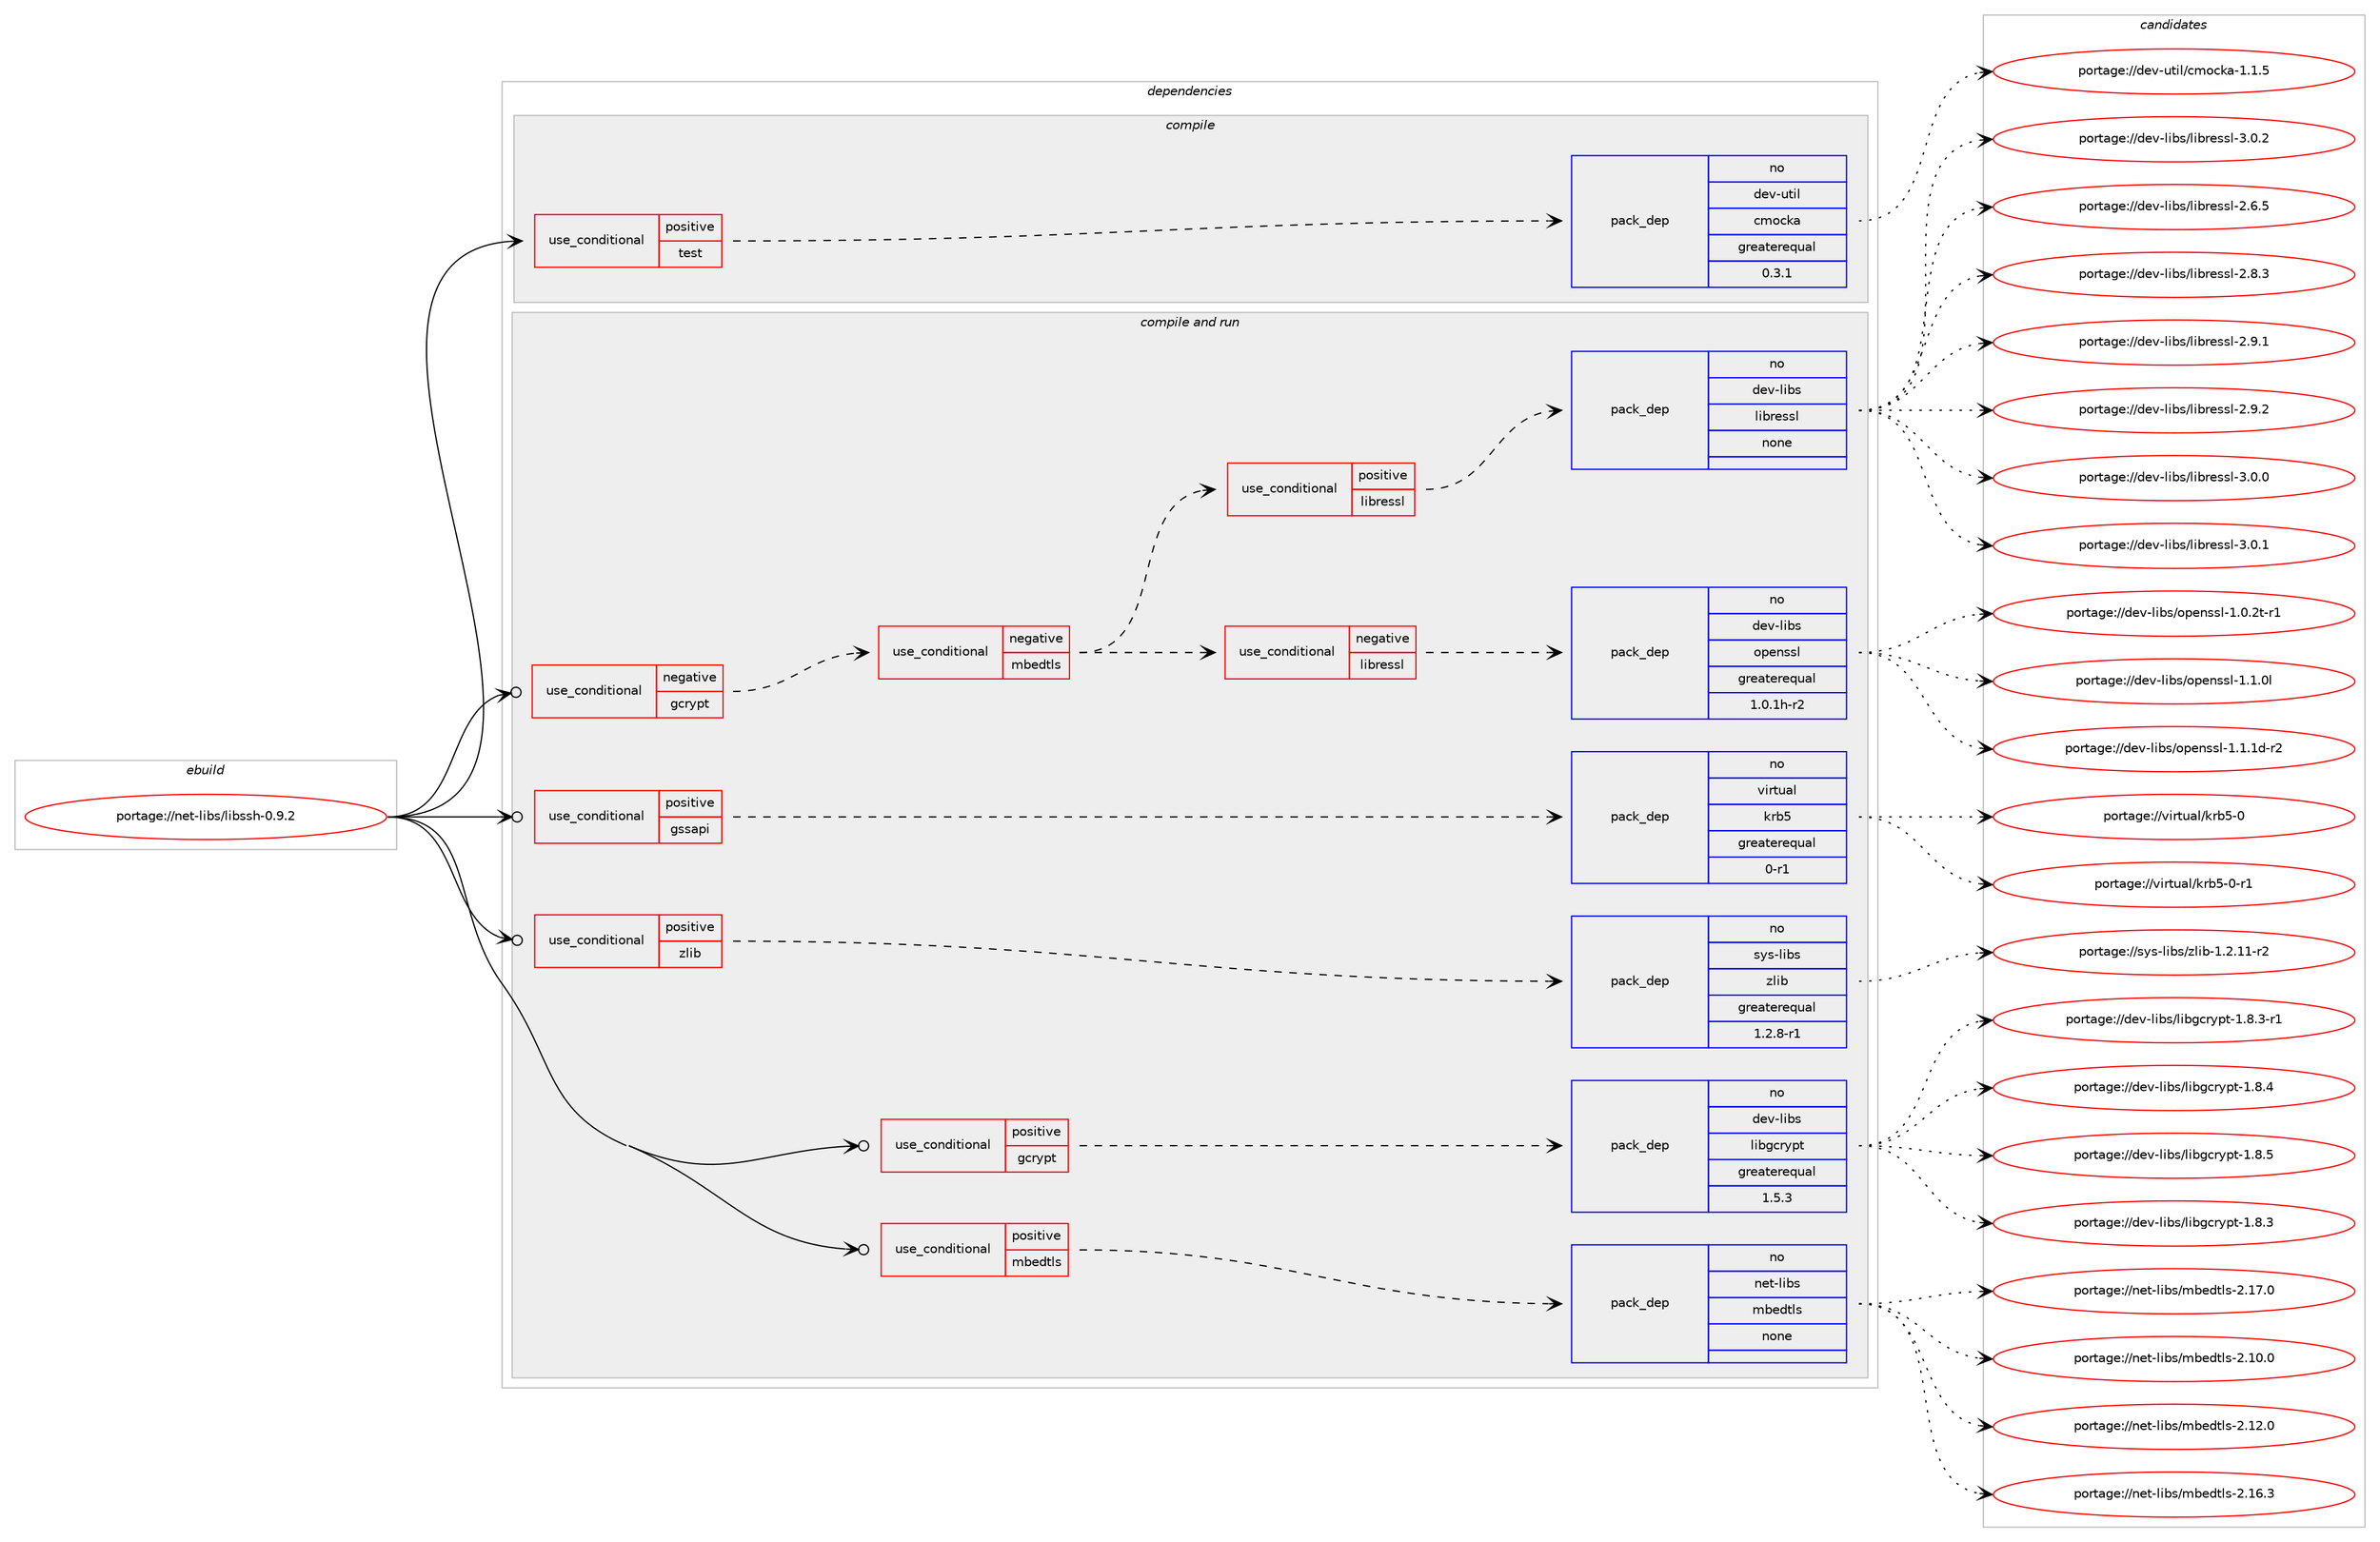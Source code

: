 digraph prolog {

# *************
# Graph options
# *************

newrank=true;
concentrate=true;
compound=true;
graph [rankdir=LR,fontname=Helvetica,fontsize=10,ranksep=1.5];#, ranksep=2.5, nodesep=0.2];
edge  [arrowhead=vee];
node  [fontname=Helvetica,fontsize=10];

# **********
# The ebuild
# **********

subgraph cluster_leftcol {
color=gray;
rank=same;
label=<<i>ebuild</i>>;
id [label="portage://net-libs/libssh-0.9.2", color=red, width=4, href="../net-libs/libssh-0.9.2.svg"];
}

# ****************
# The dependencies
# ****************

subgraph cluster_midcol {
color=gray;
label=<<i>dependencies</i>>;
subgraph cluster_compile {
fillcolor="#eeeeee";
style=filled;
label=<<i>compile</i>>;
subgraph cond90064 {
dependency360246 [label=<<TABLE BORDER="0" CELLBORDER="1" CELLSPACING="0" CELLPADDING="4"><TR><TD ROWSPAN="3" CELLPADDING="10">use_conditional</TD></TR><TR><TD>positive</TD></TR><TR><TD>test</TD></TR></TABLE>>, shape=none, color=red];
subgraph pack264194 {
dependency360247 [label=<<TABLE BORDER="0" CELLBORDER="1" CELLSPACING="0" CELLPADDING="4" WIDTH="220"><TR><TD ROWSPAN="6" CELLPADDING="30">pack_dep</TD></TR><TR><TD WIDTH="110">no</TD></TR><TR><TD>dev-util</TD></TR><TR><TD>cmocka</TD></TR><TR><TD>greaterequal</TD></TR><TR><TD>0.3.1</TD></TR></TABLE>>, shape=none, color=blue];
}
dependency360246:e -> dependency360247:w [weight=20,style="dashed",arrowhead="vee"];
}
id:e -> dependency360246:w [weight=20,style="solid",arrowhead="vee"];
}
subgraph cluster_compileandrun {
fillcolor="#eeeeee";
style=filled;
label=<<i>compile and run</i>>;
subgraph cond90065 {
dependency360248 [label=<<TABLE BORDER="0" CELLBORDER="1" CELLSPACING="0" CELLPADDING="4"><TR><TD ROWSPAN="3" CELLPADDING="10">use_conditional</TD></TR><TR><TD>negative</TD></TR><TR><TD>gcrypt</TD></TR></TABLE>>, shape=none, color=red];
subgraph cond90066 {
dependency360249 [label=<<TABLE BORDER="0" CELLBORDER="1" CELLSPACING="0" CELLPADDING="4"><TR><TD ROWSPAN="3" CELLPADDING="10">use_conditional</TD></TR><TR><TD>negative</TD></TR><TR><TD>mbedtls</TD></TR></TABLE>>, shape=none, color=red];
subgraph cond90067 {
dependency360250 [label=<<TABLE BORDER="0" CELLBORDER="1" CELLSPACING="0" CELLPADDING="4"><TR><TD ROWSPAN="3" CELLPADDING="10">use_conditional</TD></TR><TR><TD>negative</TD></TR><TR><TD>libressl</TD></TR></TABLE>>, shape=none, color=red];
subgraph pack264195 {
dependency360251 [label=<<TABLE BORDER="0" CELLBORDER="1" CELLSPACING="0" CELLPADDING="4" WIDTH="220"><TR><TD ROWSPAN="6" CELLPADDING="30">pack_dep</TD></TR><TR><TD WIDTH="110">no</TD></TR><TR><TD>dev-libs</TD></TR><TR><TD>openssl</TD></TR><TR><TD>greaterequal</TD></TR><TR><TD>1.0.1h-r2</TD></TR></TABLE>>, shape=none, color=blue];
}
dependency360250:e -> dependency360251:w [weight=20,style="dashed",arrowhead="vee"];
}
dependency360249:e -> dependency360250:w [weight=20,style="dashed",arrowhead="vee"];
subgraph cond90068 {
dependency360252 [label=<<TABLE BORDER="0" CELLBORDER="1" CELLSPACING="0" CELLPADDING="4"><TR><TD ROWSPAN="3" CELLPADDING="10">use_conditional</TD></TR><TR><TD>positive</TD></TR><TR><TD>libressl</TD></TR></TABLE>>, shape=none, color=red];
subgraph pack264196 {
dependency360253 [label=<<TABLE BORDER="0" CELLBORDER="1" CELLSPACING="0" CELLPADDING="4" WIDTH="220"><TR><TD ROWSPAN="6" CELLPADDING="30">pack_dep</TD></TR><TR><TD WIDTH="110">no</TD></TR><TR><TD>dev-libs</TD></TR><TR><TD>libressl</TD></TR><TR><TD>none</TD></TR><TR><TD></TD></TR></TABLE>>, shape=none, color=blue];
}
dependency360252:e -> dependency360253:w [weight=20,style="dashed",arrowhead="vee"];
}
dependency360249:e -> dependency360252:w [weight=20,style="dashed",arrowhead="vee"];
}
dependency360248:e -> dependency360249:w [weight=20,style="dashed",arrowhead="vee"];
}
id:e -> dependency360248:w [weight=20,style="solid",arrowhead="odotvee"];
subgraph cond90069 {
dependency360254 [label=<<TABLE BORDER="0" CELLBORDER="1" CELLSPACING="0" CELLPADDING="4"><TR><TD ROWSPAN="3" CELLPADDING="10">use_conditional</TD></TR><TR><TD>positive</TD></TR><TR><TD>gcrypt</TD></TR></TABLE>>, shape=none, color=red];
subgraph pack264197 {
dependency360255 [label=<<TABLE BORDER="0" CELLBORDER="1" CELLSPACING="0" CELLPADDING="4" WIDTH="220"><TR><TD ROWSPAN="6" CELLPADDING="30">pack_dep</TD></TR><TR><TD WIDTH="110">no</TD></TR><TR><TD>dev-libs</TD></TR><TR><TD>libgcrypt</TD></TR><TR><TD>greaterequal</TD></TR><TR><TD>1.5.3</TD></TR></TABLE>>, shape=none, color=blue];
}
dependency360254:e -> dependency360255:w [weight=20,style="dashed",arrowhead="vee"];
}
id:e -> dependency360254:w [weight=20,style="solid",arrowhead="odotvee"];
subgraph cond90070 {
dependency360256 [label=<<TABLE BORDER="0" CELLBORDER="1" CELLSPACING="0" CELLPADDING="4"><TR><TD ROWSPAN="3" CELLPADDING="10">use_conditional</TD></TR><TR><TD>positive</TD></TR><TR><TD>gssapi</TD></TR></TABLE>>, shape=none, color=red];
subgraph pack264198 {
dependency360257 [label=<<TABLE BORDER="0" CELLBORDER="1" CELLSPACING="0" CELLPADDING="4" WIDTH="220"><TR><TD ROWSPAN="6" CELLPADDING="30">pack_dep</TD></TR><TR><TD WIDTH="110">no</TD></TR><TR><TD>virtual</TD></TR><TR><TD>krb5</TD></TR><TR><TD>greaterequal</TD></TR><TR><TD>0-r1</TD></TR></TABLE>>, shape=none, color=blue];
}
dependency360256:e -> dependency360257:w [weight=20,style="dashed",arrowhead="vee"];
}
id:e -> dependency360256:w [weight=20,style="solid",arrowhead="odotvee"];
subgraph cond90071 {
dependency360258 [label=<<TABLE BORDER="0" CELLBORDER="1" CELLSPACING="0" CELLPADDING="4"><TR><TD ROWSPAN="3" CELLPADDING="10">use_conditional</TD></TR><TR><TD>positive</TD></TR><TR><TD>mbedtls</TD></TR></TABLE>>, shape=none, color=red];
subgraph pack264199 {
dependency360259 [label=<<TABLE BORDER="0" CELLBORDER="1" CELLSPACING="0" CELLPADDING="4" WIDTH="220"><TR><TD ROWSPAN="6" CELLPADDING="30">pack_dep</TD></TR><TR><TD WIDTH="110">no</TD></TR><TR><TD>net-libs</TD></TR><TR><TD>mbedtls</TD></TR><TR><TD>none</TD></TR><TR><TD></TD></TR></TABLE>>, shape=none, color=blue];
}
dependency360258:e -> dependency360259:w [weight=20,style="dashed",arrowhead="vee"];
}
id:e -> dependency360258:w [weight=20,style="solid",arrowhead="odotvee"];
subgraph cond90072 {
dependency360260 [label=<<TABLE BORDER="0" CELLBORDER="1" CELLSPACING="0" CELLPADDING="4"><TR><TD ROWSPAN="3" CELLPADDING="10">use_conditional</TD></TR><TR><TD>positive</TD></TR><TR><TD>zlib</TD></TR></TABLE>>, shape=none, color=red];
subgraph pack264200 {
dependency360261 [label=<<TABLE BORDER="0" CELLBORDER="1" CELLSPACING="0" CELLPADDING="4" WIDTH="220"><TR><TD ROWSPAN="6" CELLPADDING="30">pack_dep</TD></TR><TR><TD WIDTH="110">no</TD></TR><TR><TD>sys-libs</TD></TR><TR><TD>zlib</TD></TR><TR><TD>greaterequal</TD></TR><TR><TD>1.2.8-r1</TD></TR></TABLE>>, shape=none, color=blue];
}
dependency360260:e -> dependency360261:w [weight=20,style="dashed",arrowhead="vee"];
}
id:e -> dependency360260:w [weight=20,style="solid",arrowhead="odotvee"];
}
subgraph cluster_run {
fillcolor="#eeeeee";
style=filled;
label=<<i>run</i>>;
}
}

# **************
# The candidates
# **************

subgraph cluster_choices {
rank=same;
color=gray;
label=<<i>candidates</i>>;

subgraph choice264194 {
color=black;
nodesep=1;
choiceportage1001011184511711610510847991091119910797454946494653 [label="portage://dev-util/cmocka-1.1.5", color=red, width=4,href="../dev-util/cmocka-1.1.5.svg"];
dependency360247:e -> choiceportage1001011184511711610510847991091119910797454946494653:w [style=dotted,weight="100"];
}
subgraph choice264195 {
color=black;
nodesep=1;
choiceportage1001011184510810598115471111121011101151151084549464846501164511449 [label="portage://dev-libs/openssl-1.0.2t-r1", color=red, width=4,href="../dev-libs/openssl-1.0.2t-r1.svg"];
choiceportage100101118451081059811547111112101110115115108454946494648108 [label="portage://dev-libs/openssl-1.1.0l", color=red, width=4,href="../dev-libs/openssl-1.1.0l.svg"];
choiceportage1001011184510810598115471111121011101151151084549464946491004511450 [label="portage://dev-libs/openssl-1.1.1d-r2", color=red, width=4,href="../dev-libs/openssl-1.1.1d-r2.svg"];
dependency360251:e -> choiceportage1001011184510810598115471111121011101151151084549464846501164511449:w [style=dotted,weight="100"];
dependency360251:e -> choiceportage100101118451081059811547111112101110115115108454946494648108:w [style=dotted,weight="100"];
dependency360251:e -> choiceportage1001011184510810598115471111121011101151151084549464946491004511450:w [style=dotted,weight="100"];
}
subgraph choice264196 {
color=black;
nodesep=1;
choiceportage10010111845108105981154710810598114101115115108455046544653 [label="portage://dev-libs/libressl-2.6.5", color=red, width=4,href="../dev-libs/libressl-2.6.5.svg"];
choiceportage10010111845108105981154710810598114101115115108455046564651 [label="portage://dev-libs/libressl-2.8.3", color=red, width=4,href="../dev-libs/libressl-2.8.3.svg"];
choiceportage10010111845108105981154710810598114101115115108455046574649 [label="portage://dev-libs/libressl-2.9.1", color=red, width=4,href="../dev-libs/libressl-2.9.1.svg"];
choiceportage10010111845108105981154710810598114101115115108455046574650 [label="portage://dev-libs/libressl-2.9.2", color=red, width=4,href="../dev-libs/libressl-2.9.2.svg"];
choiceportage10010111845108105981154710810598114101115115108455146484648 [label="portage://dev-libs/libressl-3.0.0", color=red, width=4,href="../dev-libs/libressl-3.0.0.svg"];
choiceportage10010111845108105981154710810598114101115115108455146484649 [label="portage://dev-libs/libressl-3.0.1", color=red, width=4,href="../dev-libs/libressl-3.0.1.svg"];
choiceportage10010111845108105981154710810598114101115115108455146484650 [label="portage://dev-libs/libressl-3.0.2", color=red, width=4,href="../dev-libs/libressl-3.0.2.svg"];
dependency360253:e -> choiceportage10010111845108105981154710810598114101115115108455046544653:w [style=dotted,weight="100"];
dependency360253:e -> choiceportage10010111845108105981154710810598114101115115108455046564651:w [style=dotted,weight="100"];
dependency360253:e -> choiceportage10010111845108105981154710810598114101115115108455046574649:w [style=dotted,weight="100"];
dependency360253:e -> choiceportage10010111845108105981154710810598114101115115108455046574650:w [style=dotted,weight="100"];
dependency360253:e -> choiceportage10010111845108105981154710810598114101115115108455146484648:w [style=dotted,weight="100"];
dependency360253:e -> choiceportage10010111845108105981154710810598114101115115108455146484649:w [style=dotted,weight="100"];
dependency360253:e -> choiceportage10010111845108105981154710810598114101115115108455146484650:w [style=dotted,weight="100"];
}
subgraph choice264197 {
color=black;
nodesep=1;
choiceportage1001011184510810598115471081059810399114121112116454946564651 [label="portage://dev-libs/libgcrypt-1.8.3", color=red, width=4,href="../dev-libs/libgcrypt-1.8.3.svg"];
choiceportage10010111845108105981154710810598103991141211121164549465646514511449 [label="portage://dev-libs/libgcrypt-1.8.3-r1", color=red, width=4,href="../dev-libs/libgcrypt-1.8.3-r1.svg"];
choiceportage1001011184510810598115471081059810399114121112116454946564652 [label="portage://dev-libs/libgcrypt-1.8.4", color=red, width=4,href="../dev-libs/libgcrypt-1.8.4.svg"];
choiceportage1001011184510810598115471081059810399114121112116454946564653 [label="portage://dev-libs/libgcrypt-1.8.5", color=red, width=4,href="../dev-libs/libgcrypt-1.8.5.svg"];
dependency360255:e -> choiceportage1001011184510810598115471081059810399114121112116454946564651:w [style=dotted,weight="100"];
dependency360255:e -> choiceportage10010111845108105981154710810598103991141211121164549465646514511449:w [style=dotted,weight="100"];
dependency360255:e -> choiceportage1001011184510810598115471081059810399114121112116454946564652:w [style=dotted,weight="100"];
dependency360255:e -> choiceportage1001011184510810598115471081059810399114121112116454946564653:w [style=dotted,weight="100"];
}
subgraph choice264198 {
color=black;
nodesep=1;
choiceportage118105114116117971084710711498534548 [label="portage://virtual/krb5-0", color=red, width=4,href="../virtual/krb5-0.svg"];
choiceportage1181051141161179710847107114985345484511449 [label="portage://virtual/krb5-0-r1", color=red, width=4,href="../virtual/krb5-0-r1.svg"];
dependency360257:e -> choiceportage118105114116117971084710711498534548:w [style=dotted,weight="100"];
dependency360257:e -> choiceportage1181051141161179710847107114985345484511449:w [style=dotted,weight="100"];
}
subgraph choice264199 {
color=black;
nodesep=1;
choiceportage1101011164510810598115471099810110011610811545504649484648 [label="portage://net-libs/mbedtls-2.10.0", color=red, width=4,href="../net-libs/mbedtls-2.10.0.svg"];
choiceportage1101011164510810598115471099810110011610811545504649504648 [label="portage://net-libs/mbedtls-2.12.0", color=red, width=4,href="../net-libs/mbedtls-2.12.0.svg"];
choiceportage1101011164510810598115471099810110011610811545504649544651 [label="portage://net-libs/mbedtls-2.16.3", color=red, width=4,href="../net-libs/mbedtls-2.16.3.svg"];
choiceportage1101011164510810598115471099810110011610811545504649554648 [label="portage://net-libs/mbedtls-2.17.0", color=red, width=4,href="../net-libs/mbedtls-2.17.0.svg"];
dependency360259:e -> choiceportage1101011164510810598115471099810110011610811545504649484648:w [style=dotted,weight="100"];
dependency360259:e -> choiceportage1101011164510810598115471099810110011610811545504649504648:w [style=dotted,weight="100"];
dependency360259:e -> choiceportage1101011164510810598115471099810110011610811545504649544651:w [style=dotted,weight="100"];
dependency360259:e -> choiceportage1101011164510810598115471099810110011610811545504649554648:w [style=dotted,weight="100"];
}
subgraph choice264200 {
color=black;
nodesep=1;
choiceportage11512111545108105981154712210810598454946504649494511450 [label="portage://sys-libs/zlib-1.2.11-r2", color=red, width=4,href="../sys-libs/zlib-1.2.11-r2.svg"];
dependency360261:e -> choiceportage11512111545108105981154712210810598454946504649494511450:w [style=dotted,weight="100"];
}
}

}
